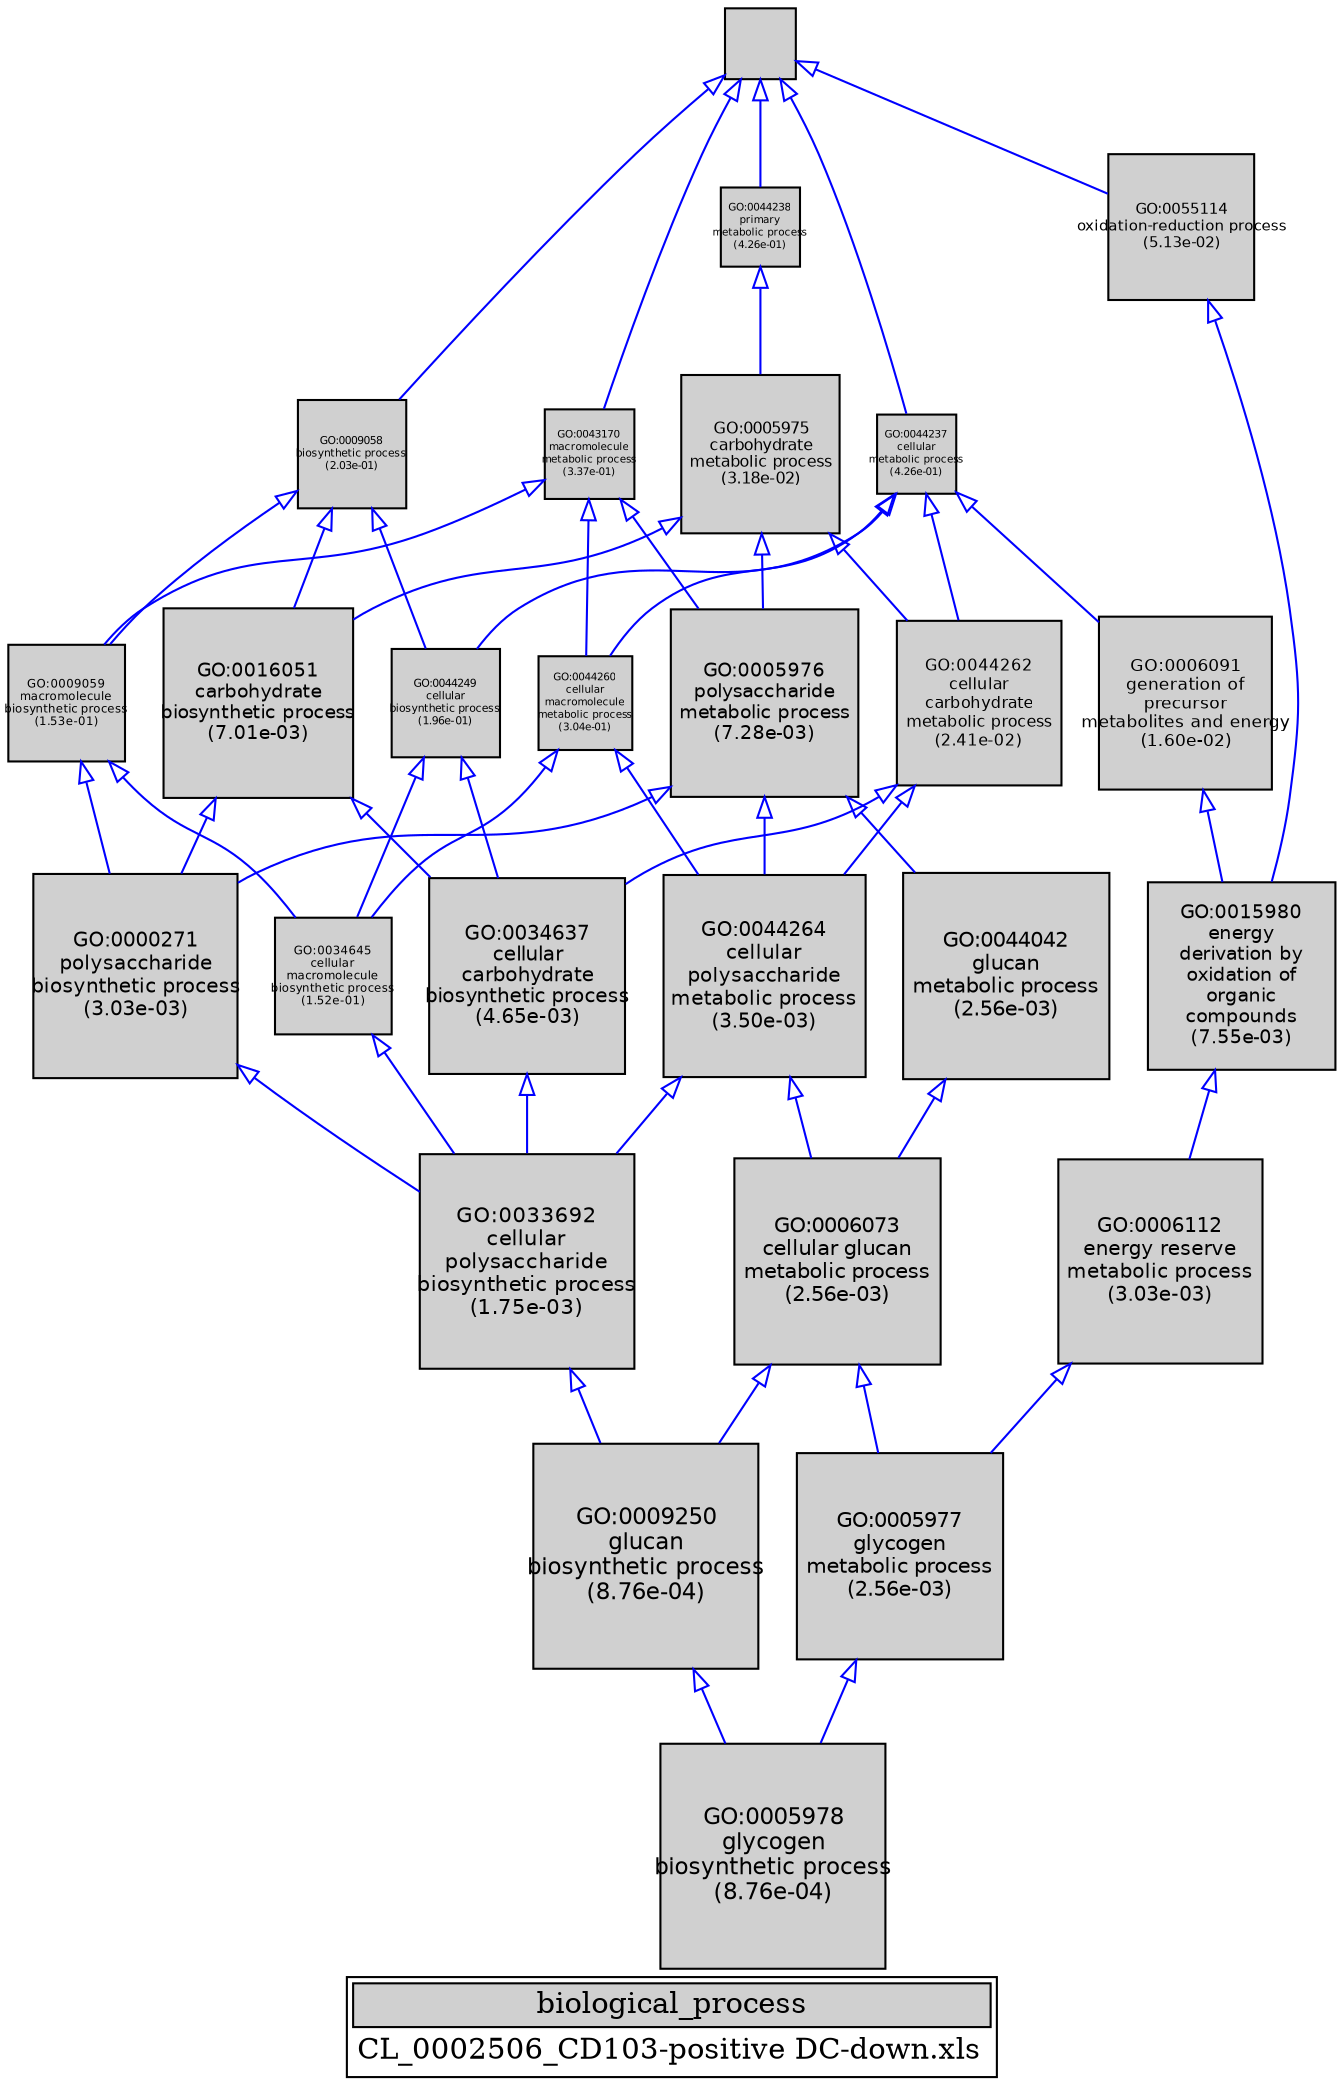 digraph "biological_process" {
graph [ bgcolor = "#FFFFFF", label = <<TABLE COLOR="black" BGCOLOR="white"><TR><TD COLSPAN="2" BGCOLOR="#D0D0D0"><FONT COLOR="black">biological_process</FONT></TD></TR><TR><TD BORDER="0">CL_0002506_CD103-positive DC-down.xls</TD></TR></TABLE>> ];
node [ fontname = "Helvetica" ];

subgraph "nodes" {

node [ style = "filled", fixedsize = "true", width = 1, shape = "box", fontsize = 9, fillcolor = "#D0D0D0", fontcolor = "black", color = "black" ];

"GO:0009058" [ URL = "#GO:0009058", label = <<TABLE BORDER="0"><TR><TD>GO:0009058<BR/>biosynthetic process<BR/>(2.03e-01)</TD></TR></TABLE>>, width = 0.719673965385, shape = "box", fontsize = 5.18165255077, height = 0.719673965385 ];
"GO:0008152" [ URL = "#GO:0008152", label = "", width = 0.467493862473, shape = "box", height = 0.467493862473 ];
"GO:0044238" [ URL = "#GO:0044238", label = <<TABLE BORDER="0"><TR><TD>GO:0044238<BR/>primary<BR/>metabolic process<BR/>(4.26e-01)</TD></TR></TABLE>>, width = 0.530467552898, shape = "box", fontsize = 5.0, height = 0.530467552898 ];
"GO:0005978" [ URL = "#GO:0005978", label = <<TABLE BORDER="0"><TR><TD>GO:0005978<BR/>glycogen<BR/>biosynthetic process<BR/>(8.76e-04)</TD></TR></TABLE>>, width = 1.5, shape = "box", fontsize = 10.8, height = 1.5 ];
"GO:0006112" [ URL = "#GO:0006112", label = <<TABLE BORDER="0"><TR><TD>GO:0006112<BR/>energy reserve<BR/>metabolic process<BR/>(3.03e-03)</TD></TR></TABLE>>, width = 1.36195333057, shape = "box", fontsize = 9.8060639801, height = 1.36195333057 ];
"GO:0009250" [ URL = "#GO:0009250", label = <<TABLE BORDER="0"><TR><TD>GO:0009250<BR/>glucan<BR/>biosynthetic process<BR/>(8.76e-04)</TD></TR></TABLE>>, width = 1.5, shape = "box", fontsize = 10.8, height = 1.5 ];
"GO:0044260" [ URL = "#GO:0044260", label = <<TABLE BORDER="0"><TR><TD>GO:0044260<BR/>cellular<BR/>macromolecule<BR/>metabolic process<BR/>(3.04e-01)</TD></TR></TABLE>>, width = 0.623494273408, shape = "box", fontsize = 5.0, height = 0.623494273408 ];
"GO:0034645" [ URL = "#GO:0034645", label = <<TABLE BORDER="0"><TR><TD>GO:0034645<BR/>cellular<BR/>macromolecule<BR/>biosynthetic process<BR/>(1.52e-01)</TD></TR></TABLE>>, width = 0.780704409831, shape = "box", fontsize = 5.62107175078, height = 0.780704409831 ];
"GO:0000271" [ URL = "#GO:0000271", label = <<TABLE BORDER="0"><TR><TD>GO:0000271<BR/>polysaccharide<BR/>biosynthetic process<BR/>(3.03e-03)</TD></TR></TABLE>>, width = 1.36195333057, shape = "box", fontsize = 9.8060639801, height = 1.36195333057 ];
"GO:0005975" [ URL = "#GO:0005975", label = <<TABLE BORDER="0"><TR><TD>GO:0005975<BR/>carbohydrate<BR/>metabolic process<BR/>(3.18e-02)</TD></TR></TABLE>>, width = 1.05218959182, shape = "box", fontsize = 7.57576506111, height = 1.05218959182 ];
"GO:0009059" [ URL = "#GO:0009059", label = <<TABLE BORDER="0"><TR><TD>GO:0009059<BR/>macromolecule<BR/>biosynthetic process<BR/>(1.53e-01)</TD></TR></TABLE>>, width = 0.778723484549, shape = "box", fontsize = 5.60680908875, height = 0.778723484549 ];
"GO:0044249" [ URL = "#GO:0044249", label = <<TABLE BORDER="0"><TR><TD>GO:0044249<BR/>cellular<BR/>biosynthetic process<BR/>(1.96e-01)</TD></TR></TABLE>>, width = 0.726961418242, shape = "box", fontsize = 5.23412221134, height = 0.726961418242 ];
"GO:0044264" [ URL = "#GO:0044264", label = <<TABLE BORDER="0"><TR><TD>GO:0044264<BR/>cellular<BR/>polysaccharide<BR/>metabolic process<BR/>(3.50e-03)</TD></TR></TABLE>>, width = 1.34495896591, shape = "box", fontsize = 9.68370455453, height = 1.34495896591 ];
"GO:0044237" [ URL = "#GO:0044237", label = <<TABLE BORDER="0"><TR><TD>GO:0044237<BR/>cellular<BR/>metabolic process<BR/>(4.26e-01)</TD></TR></TABLE>>, width = 0.530325299377, shape = "box", fontsize = 5.0, height = 0.530325299377 ];
"GO:0055114" [ URL = "#GO:0055114", label = <<TABLE BORDER="0"><TR><TD>GO:0055114<BR/>oxidation-reduction process<BR/>(5.13e-02)</TD></TR></TABLE>>, width = 0.977091104095, shape = "box", fontsize = 7.03505594948, height = 0.977091104095 ];
"GO:0043170" [ URL = "#GO:0043170", label = <<TABLE BORDER="0"><TR><TD>GO:0043170<BR/>macromolecule<BR/>metabolic process<BR/>(3.37e-01)</TD></TR></TABLE>>, width = 0.597041139631, shape = "box", fontsize = 5.0, height = 0.597041139631 ];
"GO:0005977" [ URL = "#GO:0005977", label = <<TABLE BORDER="0"><TR><TD>GO:0005977<BR/>glycogen<BR/>metabolic process<BR/>(2.56e-03)</TD></TR></TABLE>>, width = 1.38156175355, shape = "box", fontsize = 9.94724462553, height = 1.38156175355 ];
"GO:0006073" [ URL = "#GO:0006073", label = <<TABLE BORDER="0"><TR><TD>GO:0006073<BR/>cellular glucan<BR/>metabolic process<BR/>(2.56e-03)</TD></TR></TABLE>>, width = 1.38156175355, shape = "box", fontsize = 9.94724462553, height = 1.38156175355 ];
"GO:0034637" [ URL = "#GO:0034637", label = <<TABLE BORDER="0"><TR><TD>GO:0034637<BR/>cellular<BR/>carbohydrate<BR/>biosynthetic process<BR/>(4.65e-03)</TD></TR></TABLE>>, width = 1.31107380187, shape = "box", fontsize = 9.43973137349, height = 1.31107380187 ];
"GO:0033692" [ URL = "#GO:0033692", label = <<TABLE BORDER="0"><TR><TD>GO:0033692<BR/>cellular<BR/>polysaccharide<BR/>biosynthetic process<BR/>(1.75e-03)</TD></TR></TABLE>>, width = 1.42459022529, shape = "box", fontsize = 10.2570496221, height = 1.42459022529 ];
"GO:0015980" [ URL = "#GO:0015980", label = <<TABLE BORDER="0"><TR><TD>GO:0015980<BR/>energy<BR/>derivation by<BR/>oxidation of<BR/>organic<BR/>compounds<BR/>(7.55e-03)</TD></TR></TABLE>>, width = 1.25091668919, shape = "box", fontsize = 9.00660016214, height = 1.25091668919 ];
"GO:0044262" [ URL = "#GO:0044262", label = <<TABLE BORDER="0"><TR><TD>GO:0044262<BR/>cellular<BR/>carbohydrate<BR/>metabolic process<BR/>(2.41e-02)</TD></TR></TABLE>>, width = 1.09359561974, shape = "box", fontsize = 7.87388846214, height = 1.09359561974 ];
"GO:0005976" [ URL = "#GO:0005976", label = <<TABLE BORDER="0"><TR><TD>GO:0005976<BR/>polysaccharide<BR/>metabolic process<BR/>(7.28e-03)</TD></TR></TABLE>>, width = 1.25553330072, shape = "box", fontsize = 9.03983976515, height = 1.25553330072 ];
"GO:0016051" [ URL = "#GO:0016051", label = <<TABLE BORDER="0"><TR><TD>GO:0016051<BR/>carbohydrate<BR/>biosynthetic process<BR/>(7.01e-03)</TD></TR></TABLE>>, width = 1.26030628419, shape = "box", fontsize = 9.07420524614, height = 1.26030628419 ];
"GO:0044042" [ URL = "#GO:0044042", label = <<TABLE BORDER="0"><TR><TD>GO:0044042<BR/>glucan<BR/>metabolic process<BR/>(2.56e-03)</TD></TR></TABLE>>, width = 1.38156175355, shape = "box", fontsize = 9.94724462553, height = 1.38156175355 ];
"GO:0006091" [ URL = "#GO:0006091", label = <<TABLE BORDER="0"><TR><TD>GO:0006091<BR/>generation of<BR/>precursor<BR/>metabolites and energy<BR/>(1.60e-02)</TD></TR></TABLE>>, width = 1.15165110721, shape = "box", fontsize = 8.2918879719, height = 1.15165110721 ];
}
subgraph "edges" {


edge [ dir = "back", weight = 1 ];
subgraph "regulates" {


edge [ color = "cyan", arrowtail = "none" ];
subgraph "positive" {


edge [ color = "green", arrowtail = "vee" ];
}
subgraph "negative" {


edge [ color = "red", arrowtail = "tee" ];
}
}
subgraph "part_of" {


edge [ color = "purple", arrowtail = "diamond", weight = 2.5 ];
}
subgraph "is_a" {


edge [ color = "blue", arrowtail = "empty", weight = 5.0 ];
"GO:0005976" -> "GO:0000271";
"GO:0009058" -> "GO:0016051";
"GO:0055114" -> "GO:0015980";
"GO:0005976" -> "GO:0044264";
"GO:0009058" -> "GO:0009059";
"GO:0016051" -> "GO:0000271";
"GO:0044249" -> "GO:0034645";
"GO:0005976" -> "GO:0044042";
"GO:0044260" -> "GO:0044264";
"GO:0006073" -> "GO:0005977";
"GO:0044260" -> "GO:0034645";
"GO:0009059" -> "GO:0000271";
"GO:0044264" -> "GO:0033692";
"GO:0008152" -> "GO:0044238";
"GO:0044238" -> "GO:0005975";
"GO:0006112" -> "GO:0005977";
"GO:0044262" -> "GO:0044264";
"GO:0005977" -> "GO:0005978";
"GO:0008152" -> "GO:0043170";
"GO:0044237" -> "GO:0006091";
"GO:0016051" -> "GO:0034637";
"GO:0044237" -> "GO:0044249";
"GO:0006091" -> "GO:0015980";
"GO:0009250" -> "GO:0005978";
"GO:0043170" -> "GO:0005976";
"GO:0009059" -> "GO:0034645";
"GO:0008152" -> "GO:0009058";
"GO:0043170" -> "GO:0044260";
"GO:0005975" -> "GO:0005976";
"GO:0015980" -> "GO:0006112";
"GO:0005975" -> "GO:0044262";
"GO:0044237" -> "GO:0044260";
"GO:0008152" -> "GO:0055114";
"GO:0009058" -> "GO:0044249";
"GO:0000271" -> "GO:0033692";
"GO:0044042" -> "GO:0006073";
"GO:0043170" -> "GO:0009059";
"GO:0044264" -> "GO:0006073";
"GO:0044237" -> "GO:0044262";
"GO:0034645" -> "GO:0033692";
"GO:0044262" -> "GO:0034637";
"GO:0033692" -> "GO:0009250";
"GO:0008152" -> "GO:0044237";
"GO:0034637" -> "GO:0033692";
"GO:0044249" -> "GO:0034637";
"GO:0006073" -> "GO:0009250";
"GO:0005975" -> "GO:0016051";
}
}
}
